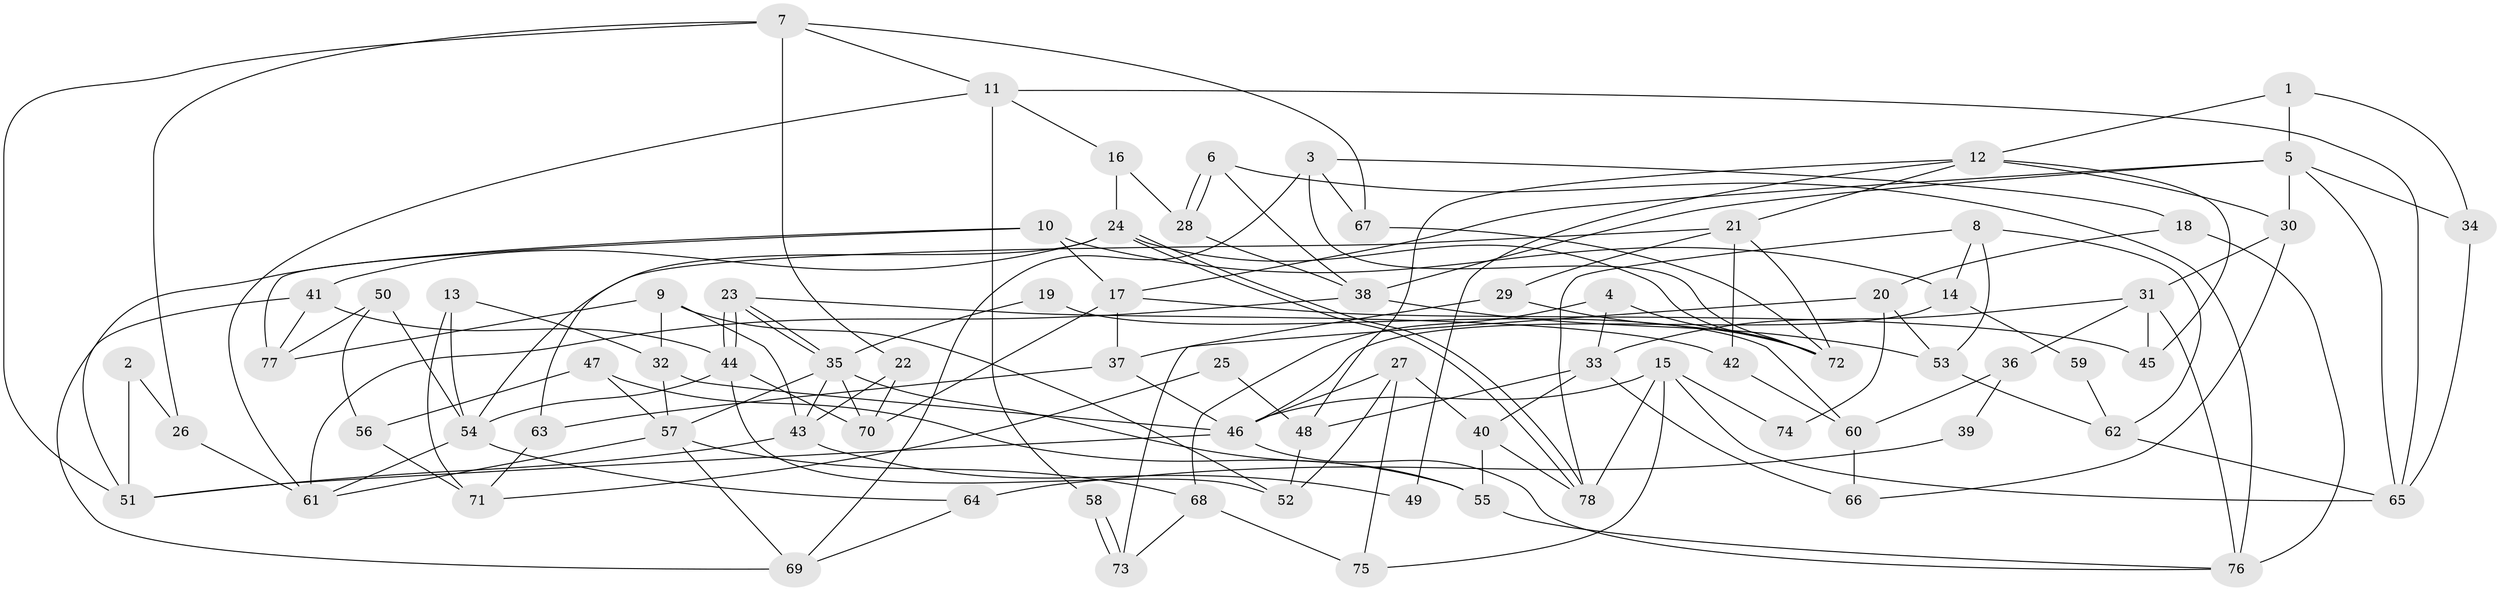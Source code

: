 // Generated by graph-tools (version 1.1) at 2025/11/02/27/25 16:11:22]
// undirected, 78 vertices, 156 edges
graph export_dot {
graph [start="1"]
  node [color=gray90,style=filled];
  1;
  2;
  3;
  4;
  5;
  6;
  7;
  8;
  9;
  10;
  11;
  12;
  13;
  14;
  15;
  16;
  17;
  18;
  19;
  20;
  21;
  22;
  23;
  24;
  25;
  26;
  27;
  28;
  29;
  30;
  31;
  32;
  33;
  34;
  35;
  36;
  37;
  38;
  39;
  40;
  41;
  42;
  43;
  44;
  45;
  46;
  47;
  48;
  49;
  50;
  51;
  52;
  53;
  54;
  55;
  56;
  57;
  58;
  59;
  60;
  61;
  62;
  63;
  64;
  65;
  66;
  67;
  68;
  69;
  70;
  71;
  72;
  73;
  74;
  75;
  76;
  77;
  78;
  1 -- 5;
  1 -- 34;
  1 -- 12;
  2 -- 51;
  2 -- 26;
  3 -- 69;
  3 -- 67;
  3 -- 18;
  3 -- 72;
  4 -- 72;
  4 -- 68;
  4 -- 33;
  5 -- 17;
  5 -- 38;
  5 -- 30;
  5 -- 34;
  5 -- 65;
  6 -- 76;
  6 -- 28;
  6 -- 28;
  6 -- 38;
  7 -- 11;
  7 -- 22;
  7 -- 26;
  7 -- 51;
  7 -- 67;
  8 -- 78;
  8 -- 53;
  8 -- 14;
  8 -- 62;
  9 -- 77;
  9 -- 32;
  9 -- 43;
  9 -- 52;
  10 -- 51;
  10 -- 17;
  10 -- 14;
  10 -- 77;
  11 -- 61;
  11 -- 65;
  11 -- 16;
  11 -- 58;
  12 -- 48;
  12 -- 21;
  12 -- 30;
  12 -- 45;
  12 -- 49;
  13 -- 54;
  13 -- 32;
  13 -- 71;
  14 -- 46;
  14 -- 59;
  15 -- 75;
  15 -- 46;
  15 -- 65;
  15 -- 74;
  15 -- 78;
  16 -- 24;
  16 -- 28;
  17 -- 70;
  17 -- 37;
  17 -- 45;
  18 -- 76;
  18 -- 20;
  19 -- 60;
  19 -- 35;
  20 -- 53;
  20 -- 37;
  20 -- 74;
  21 -- 72;
  21 -- 29;
  21 -- 42;
  21 -- 54;
  22 -- 43;
  22 -- 70;
  23 -- 44;
  23 -- 44;
  23 -- 35;
  23 -- 35;
  23 -- 42;
  24 -- 41;
  24 -- 78;
  24 -- 78;
  24 -- 63;
  24 -- 72;
  25 -- 71;
  25 -- 48;
  26 -- 61;
  27 -- 46;
  27 -- 40;
  27 -- 52;
  27 -- 75;
  28 -- 38;
  29 -- 72;
  29 -- 73;
  30 -- 31;
  30 -- 66;
  31 -- 45;
  31 -- 33;
  31 -- 36;
  31 -- 76;
  32 -- 46;
  32 -- 57;
  33 -- 40;
  33 -- 48;
  33 -- 66;
  34 -- 65;
  35 -- 43;
  35 -- 55;
  35 -- 57;
  35 -- 70;
  36 -- 60;
  36 -- 39;
  37 -- 46;
  37 -- 63;
  38 -- 53;
  38 -- 61;
  39 -- 64;
  40 -- 78;
  40 -- 55;
  41 -- 77;
  41 -- 44;
  41 -- 69;
  42 -- 60;
  43 -- 51;
  43 -- 49;
  44 -- 52;
  44 -- 54;
  44 -- 70;
  46 -- 76;
  46 -- 51;
  47 -- 55;
  47 -- 57;
  47 -- 56;
  48 -- 52;
  50 -- 54;
  50 -- 56;
  50 -- 77;
  53 -- 62;
  54 -- 61;
  54 -- 64;
  55 -- 76;
  56 -- 71;
  57 -- 61;
  57 -- 68;
  57 -- 69;
  58 -- 73;
  58 -- 73;
  59 -- 62;
  60 -- 66;
  62 -- 65;
  63 -- 71;
  64 -- 69;
  67 -- 72;
  68 -- 73;
  68 -- 75;
}
